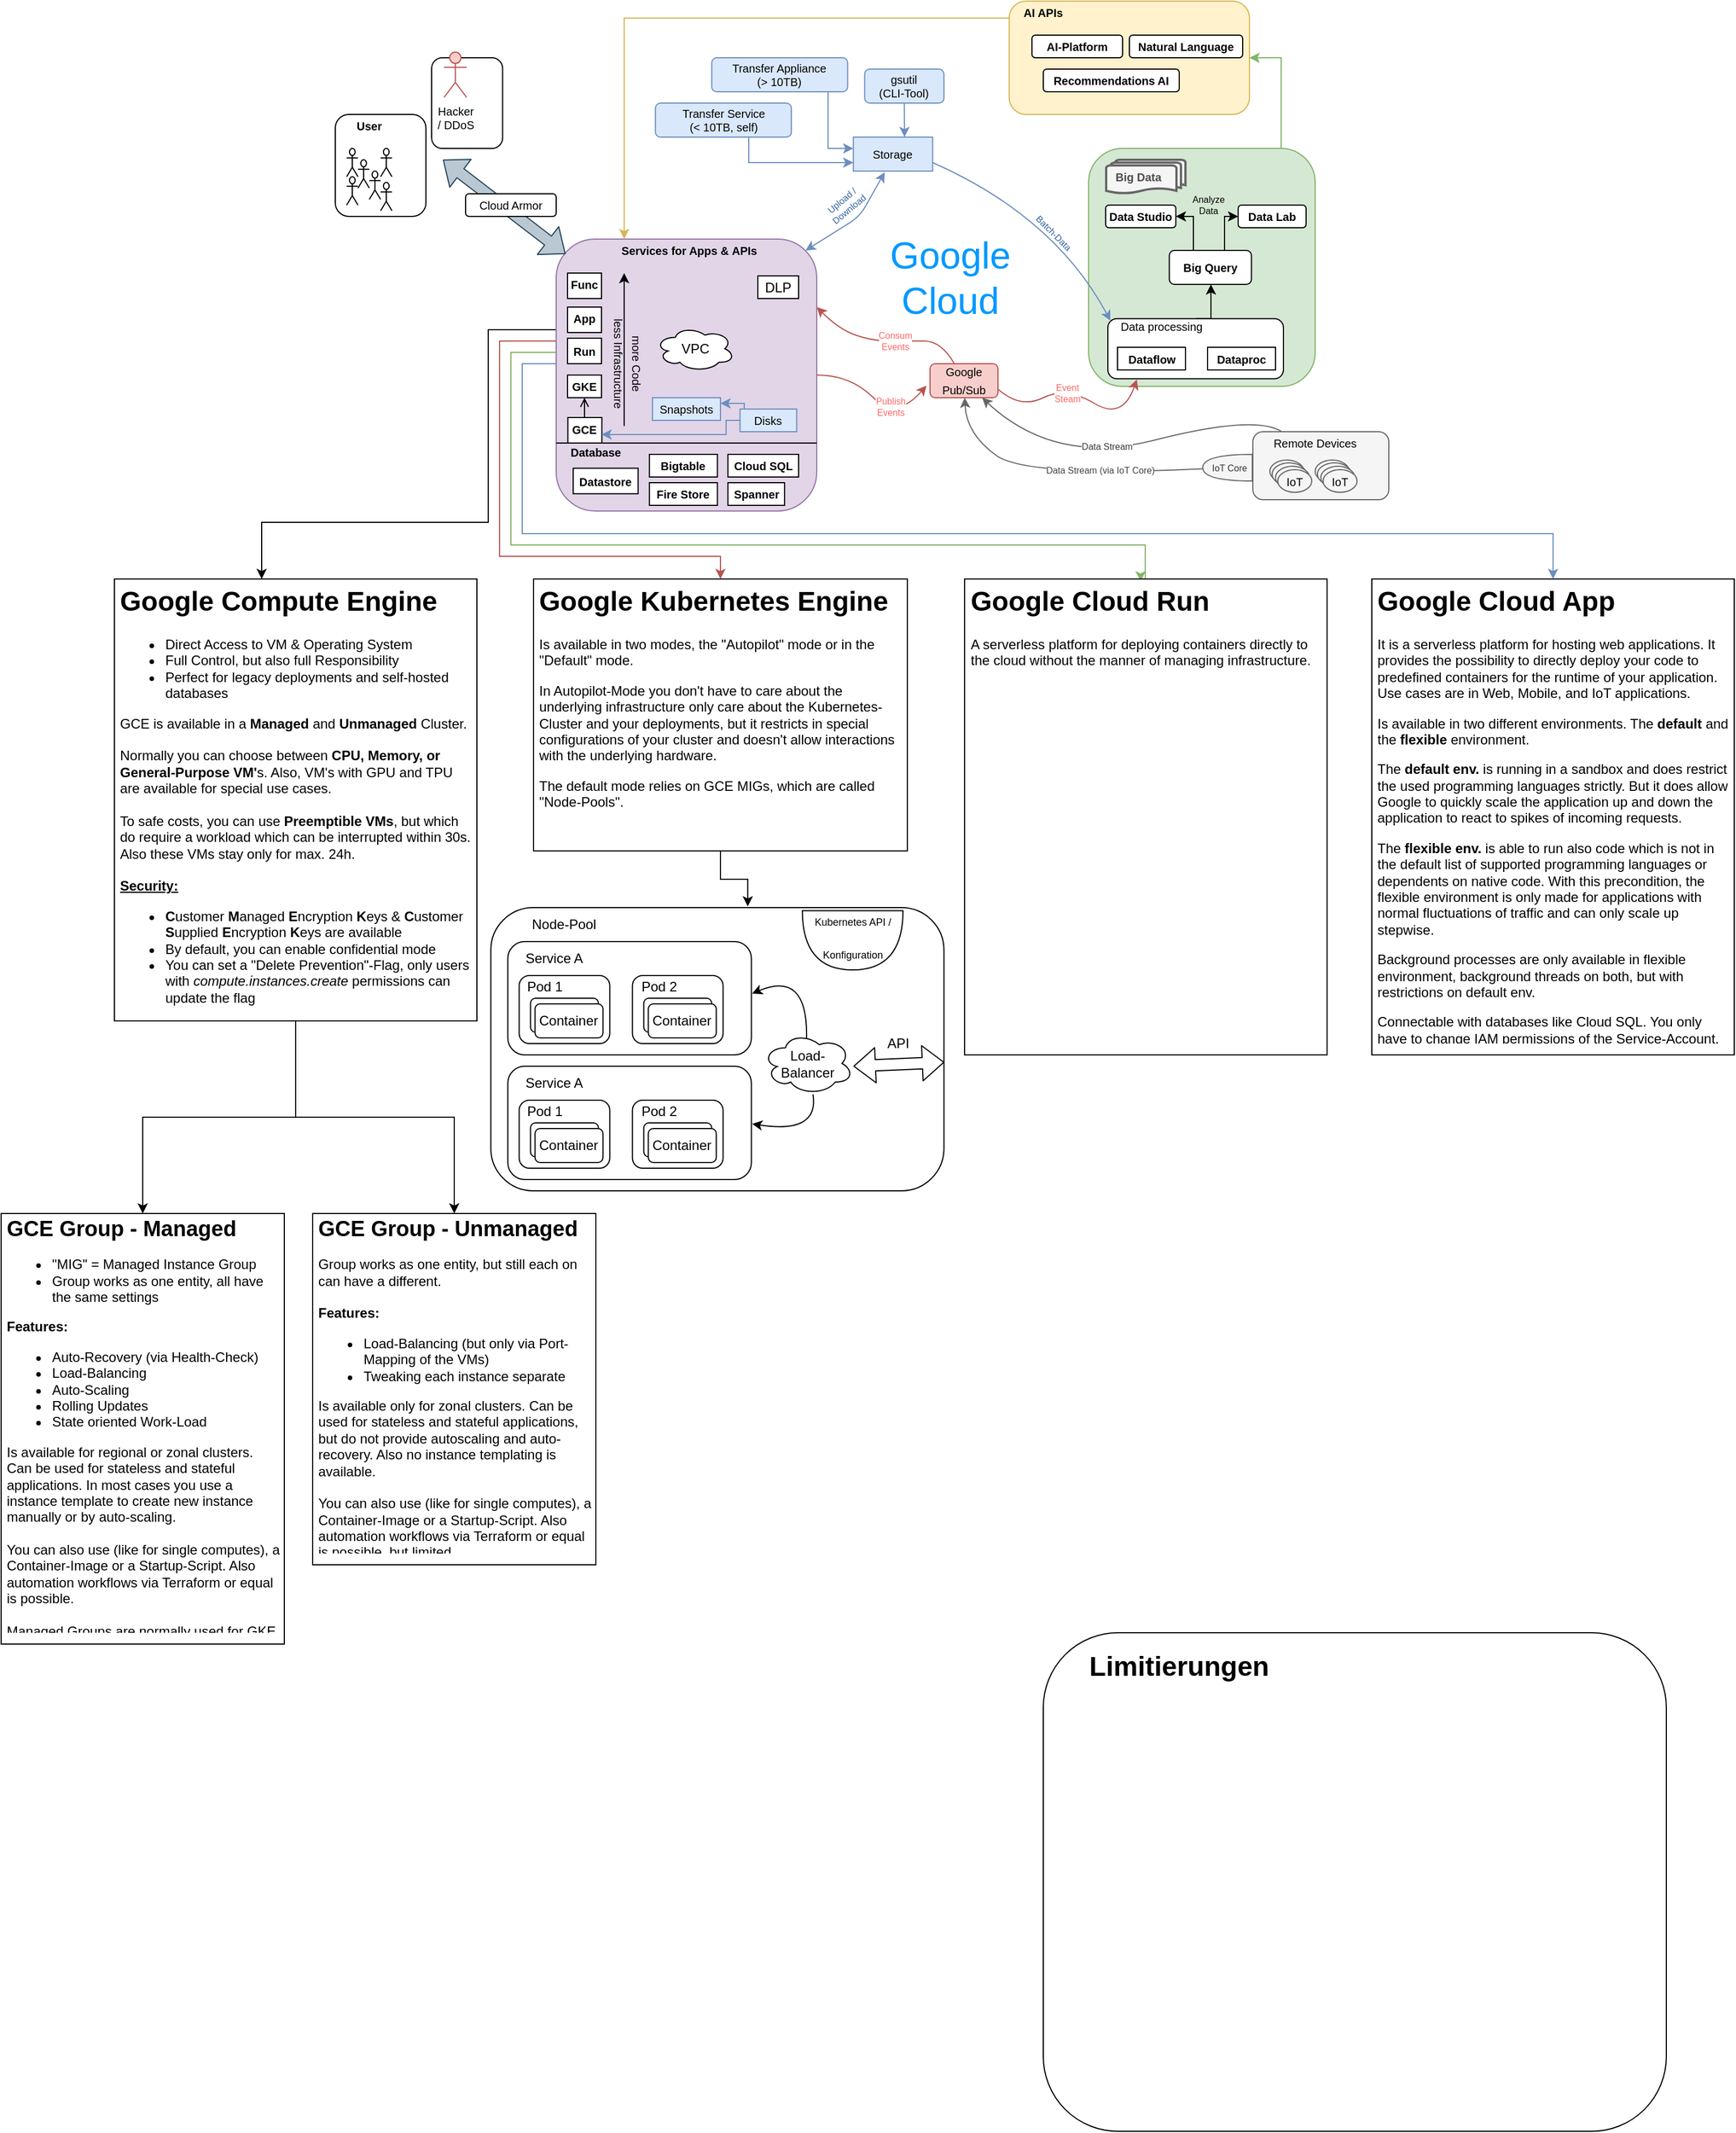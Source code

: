 <mxfile version="14.6.11" type="github">
  <diagram id="kgpKYQtTHZ0yAKxKKP6v" name="Page-1">
    <mxGraphModel dx="2829" dy="1794" grid="1" gridSize="10" guides="1" tooltips="1" connect="1" arrows="1" fold="1" page="1" pageScale="1" pageWidth="1390" pageHeight="980" math="0" shadow="0">
      <root>
        <mxCell id="0" />
        <mxCell id="1" parent="0" />
        <mxCell id="5EttTMxwSdxb7IPhr4SC-211" value="" style="rounded=1;whiteSpace=wrap;html=1;labelBackgroundColor=none;fontSize=10;fontColor=#000000;" parent="1" vertex="1">
          <mxGeometry x="-95" y="-90" width="80" height="90" as="geometry" />
        </mxCell>
        <mxCell id="5EttTMxwSdxb7IPhr4SC-204" value="" style="rounded=1;whiteSpace=wrap;html=1;labelBackgroundColor=none;fontSize=10;fontColor=#000000;" parent="1" vertex="1">
          <mxGeometry x="-10.0" y="-140" width="62.7" height="80" as="geometry" />
        </mxCell>
        <mxCell id="5EttTMxwSdxb7IPhr4SC-153" value="" style="rounded=1;whiteSpace=wrap;html=1;fontSize=10;fontColor=#333333;fillColor=#f5f5f5;strokeColor=#666666;" parent="1" vertex="1">
          <mxGeometry x="715" y="190" width="120" height="60" as="geometry" />
        </mxCell>
        <mxCell id="5EttTMxwSdxb7IPhr4SC-199" style="edgeStyle=elbowEdgeStyle;rounded=0;orthogonalLoop=1;jettySize=auto;html=1;exitX=0.5;exitY=0;exitDx=0;exitDy=0;entryX=1;entryY=0.5;entryDx=0;entryDy=0;fontSize=10;fontColor=#000000;endArrow=classic;endFill=1;strokeWidth=1;fillColor=#d5e8d4;strokeColor=#82b366;" parent="1" source="5EttTMxwSdxb7IPhr4SC-141" target="5EttTMxwSdxb7IPhr4SC-196" edge="1">
          <mxGeometry relative="1" as="geometry">
            <Array as="points">
              <mxPoint x="740" y="-100" />
            </Array>
          </mxGeometry>
        </mxCell>
        <mxCell id="5EttTMxwSdxb7IPhr4SC-141" value="" style="rounded=1;whiteSpace=wrap;html=1;fontSize=10;fillColor=#d5e8d4;strokeColor=#82b366;" parent="1" vertex="1">
          <mxGeometry x="570" y="-60" width="200" height="210" as="geometry" />
        </mxCell>
        <mxCell id="5EttTMxwSdxb7IPhr4SC-143" style="edgeStyle=elbowEdgeStyle;rounded=0;orthogonalLoop=1;jettySize=auto;html=1;exitX=0.5;exitY=0;exitDx=0;exitDy=0;fontSize=10;fontColor=#4D4D4D;endArrow=classic;endFill=1;strokeWidth=1;" parent="1" source="5EttTMxwSdxb7IPhr4SC-121" target="5EttTMxwSdxb7IPhr4SC-110" edge="1">
          <mxGeometry relative="1" as="geometry">
            <Array as="points">
              <mxPoint x="678" y="70" />
            </Array>
          </mxGeometry>
        </mxCell>
        <mxCell id="5EttTMxwSdxb7IPhr4SC-121" value="" style="rounded=1;whiteSpace=wrap;html=1;fontSize=10;" parent="1" vertex="1">
          <mxGeometry x="587" y="90.25" width="155" height="53" as="geometry" />
        </mxCell>
        <mxCell id="5EttTMxwSdxb7IPhr4SC-114" value="" style="strokeWidth=2;html=1;shape=mxgraph.flowchart.multi-document;whiteSpace=wrap;fontSize=10;fillColor=#f5f5f5;strokeColor=#666666;fontColor=#333333;" parent="1" vertex="1">
          <mxGeometry x="585.5" y="-50" width="70" height="30" as="geometry" />
        </mxCell>
        <mxCell id="5EttTMxwSdxb7IPhr4SC-41" style="edgeStyle=orthogonalEdgeStyle;rounded=0;orthogonalLoop=1;jettySize=auto;html=1;exitX=0.5;exitY=1;exitDx=0;exitDy=0;" parent="1" source="5EttTMxwSdxb7IPhr4SC-37" target="5EttTMxwSdxb7IPhr4SC-40" edge="1">
          <mxGeometry relative="1" as="geometry" />
        </mxCell>
        <mxCell id="5EttTMxwSdxb7IPhr4SC-42" style="edgeStyle=orthogonalEdgeStyle;rounded=0;orthogonalLoop=1;jettySize=auto;html=1;exitX=0.5;exitY=1;exitDx=0;exitDy=0;entryX=0.5;entryY=0;entryDx=0;entryDy=0;" parent="1" source="5EttTMxwSdxb7IPhr4SC-37" target="5EttTMxwSdxb7IPhr4SC-44" edge="1">
          <mxGeometry relative="1" as="geometry">
            <mxPoint x="250" y="840" as="targetPoint" />
          </mxGeometry>
        </mxCell>
        <mxCell id="5EttTMxwSdxb7IPhr4SC-37" value="" style="rounded=0;whiteSpace=wrap;html=1;" parent="1" vertex="1">
          <mxGeometry x="-290" y="320" width="320" height="390" as="geometry" />
        </mxCell>
        <mxCell id="5EttTMxwSdxb7IPhr4SC-4" value="&lt;p style=&quot;line-height: 120%&quot;&gt;&lt;font style=&quot;font-size: 10px&quot;&gt;Google Pub/Sub&lt;/font&gt;&lt;/p&gt;" style="rounded=1;whiteSpace=wrap;html=1;fillColor=#f8cecc;strokeColor=#b85450;" parent="1" vertex="1">
          <mxGeometry x="430" y="130" width="60" height="30" as="geometry" />
        </mxCell>
        <mxCell id="5EttTMxwSdxb7IPhr4SC-102" style="edgeStyle=orthogonalEdgeStyle;rounded=0;orthogonalLoop=1;jettySize=auto;html=1;exitX=0;exitY=0.5;exitDx=0;exitDy=0;fontSize=24;" parent="1" source="5EttTMxwSdxb7IPhr4SC-5" edge="1">
          <mxGeometry relative="1" as="geometry">
            <mxPoint x="-160" y="320" as="targetPoint" />
            <Array as="points">
              <mxPoint x="100" y="100" />
              <mxPoint x="40" y="100" />
              <mxPoint x="40" y="270" />
              <mxPoint x="-160" y="270" />
            </Array>
          </mxGeometry>
        </mxCell>
        <mxCell id="5EttTMxwSdxb7IPhr4SC-103" style="edgeStyle=orthogonalEdgeStyle;rounded=0;orthogonalLoop=1;jettySize=auto;html=1;exitX=0;exitY=0.5;exitDx=0;exitDy=0;fontSize=24;entryX=0.5;entryY=0;entryDx=0;entryDy=0;fillColor=#f8cecc;strokeColor=#b85450;" parent="1" source="5EttTMxwSdxb7IPhr4SC-5" target="5EttTMxwSdxb7IPhr4SC-47" edge="1">
          <mxGeometry relative="1" as="geometry">
            <Array as="points">
              <mxPoint x="100" y="110" />
              <mxPoint x="50" y="110" />
              <mxPoint x="50" y="300" />
              <mxPoint x="245" y="300" />
            </Array>
          </mxGeometry>
        </mxCell>
        <mxCell id="5EttTMxwSdxb7IPhr4SC-104" style="edgeStyle=orthogonalEdgeStyle;rounded=0;orthogonalLoop=1;jettySize=auto;html=1;exitX=0;exitY=0.5;exitDx=0;exitDy=0;entryX=0.486;entryY=0.007;entryDx=0;entryDy=0;fontSize=24;fillColor=#d5e8d4;strokeColor=#82b366;entryPerimeter=0;" parent="1" source="5EttTMxwSdxb7IPhr4SC-5" target="5EttTMxwSdxb7IPhr4SC-100" edge="1">
          <mxGeometry relative="1" as="geometry">
            <Array as="points">
              <mxPoint x="100" y="120" />
              <mxPoint x="60" y="120" />
              <mxPoint x="60" y="290" />
              <mxPoint x="620" y="290" />
              <mxPoint x="620" y="321" />
            </Array>
          </mxGeometry>
        </mxCell>
        <mxCell id="5EttTMxwSdxb7IPhr4SC-105" style="edgeStyle=orthogonalEdgeStyle;rounded=0;orthogonalLoop=1;jettySize=auto;html=1;exitX=0;exitY=0.5;exitDx=0;exitDy=0;fontSize=24;fillColor=#dae8fc;strokeColor=#6c8ebf;" parent="1" source="5EttTMxwSdxb7IPhr4SC-5" target="5EttTMxwSdxb7IPhr4SC-84" edge="1">
          <mxGeometry relative="1" as="geometry">
            <Array as="points">
              <mxPoint x="100" y="130" />
              <mxPoint x="70" y="130" />
              <mxPoint x="70" y="280" />
              <mxPoint x="980" y="280" />
            </Array>
          </mxGeometry>
        </mxCell>
        <mxCell id="5EttTMxwSdxb7IPhr4SC-5" value="" style="rounded=1;whiteSpace=wrap;html=1;fillColor=#e1d5e7;strokeColor=#9673a6;" parent="1" vertex="1">
          <mxGeometry x="100" y="20" width="230" height="240" as="geometry" />
        </mxCell>
        <mxCell id="5EttTMxwSdxb7IPhr4SC-6" value="&lt;font style=&quot;font-size: 10px&quot;&gt;Services for Apps &amp;amp;&amp;nbsp;APIs&lt;br&gt;&lt;/font&gt;" style="text;html=1;strokeColor=none;fillColor=none;align=center;verticalAlign=middle;whiteSpace=wrap;rounded=0;fontStyle=1" parent="1" vertex="1">
          <mxGeometry x="155" y="20" width="125" height="20" as="geometry" />
        </mxCell>
        <mxCell id="5EttTMxwSdxb7IPhr4SC-8" value="" style="curved=1;endArrow=classic;html=1;entryX=-0.051;entryY=0.644;entryDx=0;entryDy=0;entryPerimeter=0;fillColor=#f8cecc;strokeColor=#b85450;" parent="1" source="5EttTMxwSdxb7IPhr4SC-5" target="5EttTMxwSdxb7IPhr4SC-4" edge="1">
          <mxGeometry width="50" height="50" relative="1" as="geometry">
            <mxPoint x="340" y="170" as="sourcePoint" />
            <mxPoint x="450" y="180" as="targetPoint" />
            <Array as="points">
              <mxPoint x="360" y="140" />
              <mxPoint x="400" y="180" />
            </Array>
          </mxGeometry>
        </mxCell>
        <mxCell id="5EttTMxwSdxb7IPhr4SC-176" value="Publish&lt;br&gt;Events" style="edgeLabel;html=1;align=center;verticalAlign=middle;resizable=0;points=[];fontSize=8;fontColor=#FF6666;" parent="5EttTMxwSdxb7IPhr4SC-8" vertex="1" connectable="0">
          <mxGeometry x="0.164" y="5" relative="1" as="geometry">
            <mxPoint as="offset" />
          </mxGeometry>
        </mxCell>
        <mxCell id="5EttTMxwSdxb7IPhr4SC-15" value="" style="endArrow=none;html=1;exitX=0;exitY=0.75;exitDx=0;exitDy=0;entryX=1;entryY=0.75;entryDx=0;entryDy=0;" parent="1" source="5EttTMxwSdxb7IPhr4SC-5" target="5EttTMxwSdxb7IPhr4SC-5" edge="1">
          <mxGeometry width="50" height="50" relative="1" as="geometry">
            <mxPoint x="480" y="290" as="sourcePoint" />
            <mxPoint x="530" y="240" as="targetPoint" />
          </mxGeometry>
        </mxCell>
        <mxCell id="5EttTMxwSdxb7IPhr4SC-16" value="" style="rounded=0;whiteSpace=wrap;html=1;" parent="1" vertex="1">
          <mxGeometry x="110.3" y="177.5" width="30" height="22.5" as="geometry" />
        </mxCell>
        <mxCell id="5EttTMxwSdxb7IPhr4SC-126" style="edgeStyle=elbowEdgeStyle;rounded=0;orthogonalLoop=1;jettySize=auto;html=1;exitX=0.5;exitY=0;exitDx=0;exitDy=0;entryX=0.5;entryY=1;entryDx=0;entryDy=0;fontSize=10;arcSize=10;elbow=horizontal;endArrow=open;endFill=0;" parent="1" source="5EttTMxwSdxb7IPhr4SC-13" target="5EttTMxwSdxb7IPhr4SC-11" edge="1">
          <mxGeometry relative="1" as="geometry" />
        </mxCell>
        <mxCell id="5EttTMxwSdxb7IPhr4SC-13" value="&lt;font style=&quot;font-size: 10px&quot;&gt;&lt;b&gt;GCE&lt;br&gt;&lt;/b&gt;&lt;/font&gt;" style="text;html=1;strokeColor=none;fillColor=none;align=center;verticalAlign=middle;whiteSpace=wrap;rounded=0;" parent="1" vertex="1">
          <mxGeometry x="110" y="177.5" width="30" height="20" as="geometry" />
        </mxCell>
        <mxCell id="5EttTMxwSdxb7IPhr4SC-19" value="&lt;font style=&quot;line-height: 80%; font-size: 10px;&quot;&gt;Database&lt;/font&gt;" style="text;html=1;strokeColor=none;fillColor=none;align=center;verticalAlign=middle;whiteSpace=wrap;rounded=0;spacing=0;fontSize=10;fontStyle=1" parent="1" vertex="1">
          <mxGeometry x="115" y="203" width="40" height="10" as="geometry" />
        </mxCell>
        <mxCell id="5EttTMxwSdxb7IPhr4SC-20" value="" style="rounded=0;whiteSpace=wrap;html=1;" parent="1" vertex="1">
          <mxGeometry x="110" y="140" width="30" height="20" as="geometry" />
        </mxCell>
        <mxCell id="5EttTMxwSdxb7IPhr4SC-11" value="&lt;font style=&quot;font-size: 10px&quot;&gt;&lt;b&gt;GKE&lt;br&gt;&lt;/b&gt;&lt;/font&gt;" style="text;html=1;strokeColor=none;fillColor=none;align=center;verticalAlign=middle;whiteSpace=wrap;rounded=0;" parent="1" vertex="1">
          <mxGeometry x="110" y="140" width="30" height="20" as="geometry" />
        </mxCell>
        <mxCell id="5EttTMxwSdxb7IPhr4SC-21" value="" style="rounded=0;whiteSpace=wrap;html=1;" parent="1" vertex="1">
          <mxGeometry x="110" y="107.5" width="30" height="22.5" as="geometry" />
        </mxCell>
        <mxCell id="5EttTMxwSdxb7IPhr4SC-22" value="&lt;font style=&quot;font-size: 10px&quot;&gt;&lt;b&gt;Run&lt;br&gt;&lt;/b&gt;&lt;/font&gt;" style="text;html=1;strokeColor=none;fillColor=none;align=center;verticalAlign=middle;whiteSpace=wrap;rounded=0;" parent="1" vertex="1">
          <mxGeometry x="110" y="108.75" width="30" height="20" as="geometry" />
        </mxCell>
        <mxCell id="5EttTMxwSdxb7IPhr4SC-23" value="" style="rounded=0;whiteSpace=wrap;html=1;" parent="1" vertex="1">
          <mxGeometry x="110" y="80" width="30" height="22.5" as="geometry" />
        </mxCell>
        <mxCell id="5EttTMxwSdxb7IPhr4SC-25" value="" style="rounded=0;whiteSpace=wrap;html=1;" parent="1" vertex="1">
          <mxGeometry x="110" y="50" width="30" height="22.5" as="geometry" />
        </mxCell>
        <mxCell id="5EttTMxwSdxb7IPhr4SC-26" value="&lt;font style=&quot;font-size: 10px&quot;&gt;&lt;b&gt;Func&lt;br&gt;&lt;/b&gt;&lt;/font&gt;" style="text;html=1;strokeColor=none;fillColor=none;align=center;verticalAlign=middle;whiteSpace=wrap;rounded=0;" parent="1" vertex="1">
          <mxGeometry x="110" y="50" width="30" height="20" as="geometry" />
        </mxCell>
        <mxCell id="5EttTMxwSdxb7IPhr4SC-29" value="" style="endArrow=classic;html=1;exitX=1;exitY=0.25;exitDx=0;exitDy=0;" parent="1" source="5EttTMxwSdxb7IPhr4SC-30" edge="1">
          <mxGeometry width="50" height="50" relative="1" as="geometry">
            <mxPoint x="161" y="192.5" as="sourcePoint" />
            <mxPoint x="160" y="50" as="targetPoint" />
          </mxGeometry>
        </mxCell>
        <mxCell id="5EttTMxwSdxb7IPhr4SC-30" value="&lt;font style=&quot;font-size: 10px&quot;&gt;less Infrastructure&lt;/font&gt;" style="text;html=1;strokeColor=none;fillColor=none;align=center;verticalAlign=middle;whiteSpace=wrap;rounded=0;rotation=90;" parent="1" vertex="1">
          <mxGeometry x="100" y="120" width="110" height="20" as="geometry" />
        </mxCell>
        <mxCell id="5EttTMxwSdxb7IPhr4SC-24" value="&lt;font style=&quot;font-size: 10px&quot;&gt;&lt;b&gt;App&lt;br&gt;&lt;/b&gt;&lt;/font&gt;" style="text;html=1;strokeColor=none;fillColor=none;align=center;verticalAlign=middle;whiteSpace=wrap;rounded=0;" parent="1" vertex="1">
          <mxGeometry x="110" y="80" width="30" height="20" as="geometry" />
        </mxCell>
        <mxCell id="5EttTMxwSdxb7IPhr4SC-33" value="&lt;h1&gt;Google Compute Engine&lt;/h1&gt;&lt;p&gt;&lt;/p&gt;&lt;ul&gt;&lt;li&gt;Direct Access to VM &amp;amp; Operating System&lt;/li&gt;&lt;li&gt;Full Control, but also full Responsibility&lt;/li&gt;&lt;li&gt;Perfect for legacy deployments and self-hosted databases&lt;/li&gt;&lt;/ul&gt;GCE is available in a &lt;b&gt;Managed&lt;/b&gt; and &lt;b&gt;Unmanaged&lt;/b&gt; Cluster.&lt;br&gt;&lt;br&gt;Normally you can choose between &lt;b&gt;CPU, Memory, or General-Purpose VM&#39;&lt;/b&gt;s. Also, VM&#39;s with GPU and TPU are available for special&amp;nbsp;use cases.&lt;br&gt;&lt;br&gt;To safe costs, you can use &lt;b&gt;Preemptible VMs&lt;/b&gt;, but which do require a workload which can be interrupted within 30s. Also these VMs stay only for max. 24h.&lt;br&gt;&lt;br&gt;&lt;b&gt;&lt;u&gt;Security:&lt;/u&gt;&lt;/b&gt;&lt;br&gt;&lt;ul&gt;&lt;li&gt;&lt;b&gt;C&lt;/b&gt;ustomer &lt;b&gt;M&lt;/b&gt;anaged &lt;b&gt;E&lt;/b&gt;ncryption &lt;b&gt;K&lt;/b&gt;eys &amp;amp; &lt;b&gt;C&lt;/b&gt;ustomer &lt;b&gt;S&lt;/b&gt;upplied&amp;nbsp;&lt;b&gt;E&lt;/b&gt;ncryption &lt;b&gt;K&lt;/b&gt;eys are available&lt;/li&gt;&lt;li&gt;By default, you can enable confidential mode&lt;/li&gt;&lt;li&gt;You can set a &quot;Delete Prevention&quot;-Flag, only users with &lt;i&gt;compute.instances.create&lt;/i&gt; permissions can update the flag&lt;/li&gt;&lt;/ul&gt;&lt;p&gt;&lt;/p&gt;" style="text;html=1;strokeColor=none;fillColor=none;spacing=5;spacingTop=-20;whiteSpace=wrap;overflow=hidden;rounded=0;" parent="1" vertex="1">
          <mxGeometry x="-290" y="320" width="320" height="390" as="geometry" />
        </mxCell>
        <mxCell id="5EttTMxwSdxb7IPhr4SC-39" value="" style="rounded=0;whiteSpace=wrap;html=1;" parent="1" vertex="1">
          <mxGeometry x="-390" y="880" width="250" height="380" as="geometry" />
        </mxCell>
        <mxCell id="5EttTMxwSdxb7IPhr4SC-40" value="&lt;h1 style=&quot;font-size: 19px&quot;&gt;&lt;font style=&quot;font-size: 19px&quot;&gt;GCE Group - Managed&lt;/font&gt;&lt;/h1&gt;&lt;div&gt;&lt;ul&gt;&lt;li&gt;&quot;MIG&quot; = Managed Instance Group&lt;/li&gt;&lt;li&gt;Group works as one entity, all have the same settings&lt;/li&gt;&lt;/ul&gt;&lt;div&gt;&lt;b&gt;Features:&lt;/b&gt;&lt;/div&gt;&lt;/div&gt;&lt;div&gt;&lt;ul&gt;&lt;li&gt;Auto-Recovery (via Health-Check)&lt;/li&gt;&lt;li&gt;Load-Balancing&lt;/li&gt;&lt;li&gt;Auto-Scaling&lt;/li&gt;&lt;li&gt;Rolling Updates&lt;/li&gt;&lt;li&gt;State oriented Work-Load&lt;/li&gt;&lt;/ul&gt;&lt;div&gt;Is available for regional or zonal clusters. Can be used for stateless and stateful applications. In most cases you use a instance template to create new instance manually or by auto-scaling.&lt;/div&gt;&lt;/div&gt;&lt;div&gt;&lt;br&gt;&lt;/div&gt;&lt;div&gt;You can also use (like for single computes), a Container-Image or a Startup-Script. Also automation workflows via Terraform or equal is possible.&lt;/div&gt;&lt;div&gt;&lt;br&gt;&lt;/div&gt;&lt;div&gt;Managed Groups are normally used for GKE.&lt;/div&gt;" style="text;html=1;strokeColor=none;fillColor=none;spacing=5;spacingTop=-20;whiteSpace=wrap;overflow=hidden;rounded=0;" parent="1" vertex="1">
          <mxGeometry x="-390" y="880" width="250" height="370" as="geometry" />
        </mxCell>
        <mxCell id="5EttTMxwSdxb7IPhr4SC-43" value="" style="rounded=0;whiteSpace=wrap;html=1;" parent="1" vertex="1">
          <mxGeometry x="-115" y="880" width="250" height="310" as="geometry" />
        </mxCell>
        <mxCell id="5EttTMxwSdxb7IPhr4SC-44" value="&lt;h1 style=&quot;font-size: 19px&quot;&gt;&lt;font style=&quot;font-size: 19px&quot;&gt;GCE Group - Unmanaged&lt;/font&gt;&lt;/h1&gt;&lt;div&gt;&lt;div&gt;Group works as one entity, but still each on can have a different.&lt;br&gt;&lt;/div&gt;&lt;div&gt;&lt;br&gt;&lt;/div&gt;&lt;div&gt;&lt;b&gt;Features:&lt;/b&gt;&lt;/div&gt;&lt;/div&gt;&lt;div&gt;&lt;ul&gt;&lt;li&gt;Load-Balancing (but only via Port-Mapping of the VMs)&lt;br&gt;&lt;/li&gt;&lt;li&gt;Tweaking each instance separate&lt;/li&gt;&lt;/ul&gt;&lt;div&gt;Is available only for zonal clusters. Can be used for stateless and stateful applications, but do not provide autoscaling and auto-recovery. Also no instance templating is available.&lt;/div&gt;&lt;/div&gt;&lt;div&gt;&lt;br&gt;&lt;/div&gt;&lt;div&gt;You can also use (like for single computes), a Container-Image or a Startup-Script. Also automation workflows via Terraform or equal is possible, but limited.&lt;/div&gt;" style="text;html=1;strokeColor=none;fillColor=none;spacing=5;spacingTop=-20;whiteSpace=wrap;overflow=hidden;rounded=0;" parent="1" vertex="1">
          <mxGeometry x="-115" y="880" width="250" height="300" as="geometry" />
        </mxCell>
        <mxCell id="HkbM3BWrgPiWBRJZKnyU-2" style="edgeStyle=orthogonalEdgeStyle;rounded=0;orthogonalLoop=1;jettySize=auto;html=1;exitX=0.5;exitY=1;exitDx=0;exitDy=0;entryX=0.567;entryY=-0.004;entryDx=0;entryDy=0;entryPerimeter=0;" edge="1" parent="1" source="5EttTMxwSdxb7IPhr4SC-47" target="5EttTMxwSdxb7IPhr4SC-73">
          <mxGeometry relative="1" as="geometry" />
        </mxCell>
        <mxCell id="5EttTMxwSdxb7IPhr4SC-47" value="" style="rounded=0;whiteSpace=wrap;html=1;" parent="1" vertex="1">
          <mxGeometry x="80" y="320" width="330" height="240" as="geometry" />
        </mxCell>
        <mxCell id="5EttTMxwSdxb7IPhr4SC-48" value="&lt;h1&gt;Google Kubernetes Engine&lt;/h1&gt;&lt;p&gt;Is available in two modes, the &quot;Autopilot&quot; mode or in the &quot;Default&quot; mode.&lt;/p&gt;&lt;p&gt;In Autopilot-Mode you don&#39;t have to care about the underlying infrastructure only care about the Kubernetes-Cluster and your deployments, but it restricts in special configurations of your cluster and doesn&#39;t allow interactions with the underlying hardware.&lt;/p&gt;&lt;p&gt;The default mode relies on GCE MIGs, which are called &quot;Node-Pools&quot;.&lt;/p&gt;" style="text;html=1;strokeColor=none;fillColor=none;spacing=5;spacingTop=-20;whiteSpace=wrap;overflow=hidden;rounded=0;" parent="1" vertex="1">
          <mxGeometry x="80" y="320" width="330" height="210" as="geometry" />
        </mxCell>
        <mxCell id="5EttTMxwSdxb7IPhr4SC-73" value="" style="rounded=1;whiteSpace=wrap;html=1;" parent="1" vertex="1">
          <mxGeometry x="42.3" y="610" width="400" height="250" as="geometry" />
        </mxCell>
        <mxCell id="5EttTMxwSdxb7IPhr4SC-61" value="" style="rounded=1;whiteSpace=wrap;html=1;" parent="1" vertex="1">
          <mxGeometry x="57.3" y="750" width="215" height="100" as="geometry" />
        </mxCell>
        <mxCell id="5EttTMxwSdxb7IPhr4SC-51" value="" style="rounded=1;whiteSpace=wrap;html=1;" parent="1" vertex="1">
          <mxGeometry x="67.3" y="780" width="80" height="60" as="geometry" />
        </mxCell>
        <mxCell id="5EttTMxwSdxb7IPhr4SC-53" value="Pod 1" style="text;html=1;strokeColor=none;fillColor=none;align=center;verticalAlign=middle;whiteSpace=wrap;rounded=0;" parent="1" vertex="1">
          <mxGeometry x="70.3" y="780" width="40" height="20" as="geometry" />
        </mxCell>
        <mxCell id="5EttTMxwSdxb7IPhr4SC-54" value="Container" style="rounded=1;whiteSpace=wrap;html=1;" parent="1" vertex="1">
          <mxGeometry x="77.3" y="800" width="60" height="30" as="geometry" />
        </mxCell>
        <mxCell id="5EttTMxwSdxb7IPhr4SC-55" value="Container" style="rounded=1;whiteSpace=wrap;html=1;" parent="1" vertex="1">
          <mxGeometry x="81.3" y="805" width="60" height="30" as="geometry" />
        </mxCell>
        <mxCell id="5EttTMxwSdxb7IPhr4SC-57" value="" style="rounded=1;whiteSpace=wrap;html=1;" parent="1" vertex="1">
          <mxGeometry x="167.3" y="780" width="80" height="60" as="geometry" />
        </mxCell>
        <mxCell id="5EttTMxwSdxb7IPhr4SC-58" value="Container" style="rounded=1;whiteSpace=wrap;html=1;" parent="1" vertex="1">
          <mxGeometry x="177.3" y="800" width="60" height="30" as="geometry" />
        </mxCell>
        <mxCell id="5EttTMxwSdxb7IPhr4SC-59" value="Container" style="rounded=1;whiteSpace=wrap;html=1;" parent="1" vertex="1">
          <mxGeometry x="181.3" y="805" width="60" height="30" as="geometry" />
        </mxCell>
        <mxCell id="5EttTMxwSdxb7IPhr4SC-60" value="Pod&amp;nbsp;2" style="text;html=1;strokeColor=none;fillColor=none;align=center;verticalAlign=middle;whiteSpace=wrap;rounded=0;" parent="1" vertex="1">
          <mxGeometry x="171.3" y="780" width="40" height="20" as="geometry" />
        </mxCell>
        <mxCell id="5EttTMxwSdxb7IPhr4SC-62" value="Service A&amp;nbsp;" style="text;html=1;strokeColor=none;fillColor=none;align=center;verticalAlign=middle;whiteSpace=wrap;rounded=0;" parent="1" vertex="1">
          <mxGeometry x="70.3" y="755" width="60" height="20" as="geometry" />
        </mxCell>
        <mxCell id="5EttTMxwSdxb7IPhr4SC-63" value="" style="rounded=1;whiteSpace=wrap;html=1;" parent="1" vertex="1">
          <mxGeometry x="57.3" y="640" width="215" height="100" as="geometry" />
        </mxCell>
        <mxCell id="5EttTMxwSdxb7IPhr4SC-64" value="" style="rounded=1;whiteSpace=wrap;html=1;" parent="1" vertex="1">
          <mxGeometry x="67.3" y="670" width="80" height="60" as="geometry" />
        </mxCell>
        <mxCell id="5EttTMxwSdxb7IPhr4SC-65" value="Pod 1" style="text;html=1;strokeColor=none;fillColor=none;align=center;verticalAlign=middle;whiteSpace=wrap;rounded=0;" parent="1" vertex="1">
          <mxGeometry x="70.3" y="670" width="40" height="20" as="geometry" />
        </mxCell>
        <mxCell id="5EttTMxwSdxb7IPhr4SC-66" value="Container" style="rounded=1;whiteSpace=wrap;html=1;" parent="1" vertex="1">
          <mxGeometry x="77.3" y="690" width="60" height="30" as="geometry" />
        </mxCell>
        <mxCell id="5EttTMxwSdxb7IPhr4SC-67" value="Container" style="rounded=1;whiteSpace=wrap;html=1;" parent="1" vertex="1">
          <mxGeometry x="81.3" y="695" width="60" height="30" as="geometry" />
        </mxCell>
        <mxCell id="5EttTMxwSdxb7IPhr4SC-68" value="" style="rounded=1;whiteSpace=wrap;html=1;" parent="1" vertex="1">
          <mxGeometry x="167.3" y="670" width="80" height="60" as="geometry" />
        </mxCell>
        <mxCell id="5EttTMxwSdxb7IPhr4SC-69" value="Container" style="rounded=1;whiteSpace=wrap;html=1;" parent="1" vertex="1">
          <mxGeometry x="177.3" y="690" width="60" height="30" as="geometry" />
        </mxCell>
        <mxCell id="5EttTMxwSdxb7IPhr4SC-70" value="Container" style="rounded=1;whiteSpace=wrap;html=1;" parent="1" vertex="1">
          <mxGeometry x="181.3" y="695" width="60" height="30" as="geometry" />
        </mxCell>
        <mxCell id="5EttTMxwSdxb7IPhr4SC-71" value="Pod&amp;nbsp;2" style="text;html=1;strokeColor=none;fillColor=none;align=center;verticalAlign=middle;whiteSpace=wrap;rounded=0;" parent="1" vertex="1">
          <mxGeometry x="171.3" y="670" width="40" height="20" as="geometry" />
        </mxCell>
        <mxCell id="5EttTMxwSdxb7IPhr4SC-72" value="Service A&amp;nbsp;" style="text;html=1;strokeColor=none;fillColor=none;align=center;verticalAlign=middle;whiteSpace=wrap;rounded=0;" parent="1" vertex="1">
          <mxGeometry x="70.3" y="645" width="60" height="20" as="geometry" />
        </mxCell>
        <mxCell id="5EttTMxwSdxb7IPhr4SC-50" value="Node-Pool" style="text;html=1;strokeColor=none;fillColor=none;align=center;verticalAlign=middle;whiteSpace=wrap;rounded=0;" parent="1" vertex="1">
          <mxGeometry x="67.3" y="615" width="80" height="20" as="geometry" />
        </mxCell>
        <mxCell id="5EttTMxwSdxb7IPhr4SC-76" value="Load-Balancer" style="ellipse;shape=cloud;whiteSpace=wrap;html=1;" parent="1" vertex="1">
          <mxGeometry x="282.3" y="720" width="80" height="55" as="geometry" />
        </mxCell>
        <mxCell id="5EttTMxwSdxb7IPhr4SC-77" value="" style="curved=1;endArrow=classic;html=1;exitX=0.484;exitY=0.096;exitDx=0;exitDy=0;exitPerimeter=0;entryX=1.003;entryY=0.459;entryDx=0;entryDy=0;entryPerimeter=0;" parent="1" source="5EttTMxwSdxb7IPhr4SC-76" target="5EttTMxwSdxb7IPhr4SC-63" edge="1">
          <mxGeometry width="50" height="50" relative="1" as="geometry">
            <mxPoint x="322.3" y="715" as="sourcePoint" />
            <mxPoint x="372.3" y="665" as="targetPoint" />
            <Array as="points">
              <mxPoint x="322.3" y="665" />
            </Array>
          </mxGeometry>
        </mxCell>
        <mxCell id="5EttTMxwSdxb7IPhr4SC-79" value="" style="curved=1;endArrow=classic;html=1;entryX=1.003;entryY=0.459;entryDx=0;entryDy=0;entryPerimeter=0;" parent="1" source="5EttTMxwSdxb7IPhr4SC-76" edge="1">
          <mxGeometry width="50" height="50" relative="1" as="geometry">
            <mxPoint x="321.02" y="840.28" as="sourcePoint" />
            <mxPoint x="272.945" y="800.9" as="targetPoint" />
            <Array as="points">
              <mxPoint x="332.3" y="810" />
            </Array>
          </mxGeometry>
        </mxCell>
        <mxCell id="5EttTMxwSdxb7IPhr4SC-80" value="" style="shape=flexArrow;endArrow=classic;startArrow=classic;html=1;entryX=1.001;entryY=0.546;entryDx=0;entryDy=0;entryPerimeter=0;" parent="1" target="5EttTMxwSdxb7IPhr4SC-73" edge="1">
          <mxGeometry width="100" height="100" relative="1" as="geometry">
            <mxPoint x="362.3" y="750" as="sourcePoint" />
            <mxPoint x="462.3" y="650" as="targetPoint" />
          </mxGeometry>
        </mxCell>
        <mxCell id="5EttTMxwSdxb7IPhr4SC-81" value="API" style="text;html=1;strokeColor=none;fillColor=none;align=center;verticalAlign=middle;whiteSpace=wrap;rounded=0;" parent="1" vertex="1">
          <mxGeometry x="382.3" y="720" width="40" height="20" as="geometry" />
        </mxCell>
        <mxCell id="5EttTMxwSdxb7IPhr4SC-82" value="" style="rounded=0;whiteSpace=wrap;html=1;" parent="1" vertex="1">
          <mxGeometry x="460.5" y="320" width="320" height="420" as="geometry" />
        </mxCell>
        <mxCell id="5EttTMxwSdxb7IPhr4SC-85" value="VPC" style="ellipse;shape=cloud;whiteSpace=wrap;html=1;" parent="1" vertex="1">
          <mxGeometry x="187.6" y="96.75" width="70" height="40" as="geometry" />
        </mxCell>
        <mxCell id="5EttTMxwSdxb7IPhr4SC-87" value="Datastore" style="rounded=0;whiteSpace=wrap;html=1;fontSize=10;fontStyle=1" parent="1" vertex="1">
          <mxGeometry x="115.0" y="222.25" width="57.3" height="22.5" as="geometry" />
        </mxCell>
        <mxCell id="5EttTMxwSdxb7IPhr4SC-88" value="Bigtable" style="rounded=0;whiteSpace=wrap;html=1;fontSize=10;fontStyle=1" parent="1" vertex="1">
          <mxGeometry x="182.3" y="210" width="60" height="20" as="geometry" />
        </mxCell>
        <mxCell id="5EttTMxwSdxb7IPhr4SC-89" value="" style="rounded=1;whiteSpace=wrap;html=1;fontSize=10;" parent="1" vertex="1">
          <mxGeometry x="530" y="1250" width="550" height="440" as="geometry" />
        </mxCell>
        <mxCell id="5EttTMxwSdxb7IPhr4SC-90" value="Limitierungen" style="text;html=1;strokeColor=none;fillColor=none;align=center;verticalAlign=middle;whiteSpace=wrap;rounded=0;fontSize=24;fontStyle=1" parent="1" vertex="1">
          <mxGeometry x="630" y="1270" width="40" height="20" as="geometry" />
        </mxCell>
        <mxCell id="5EttTMxwSdxb7IPhr4SC-94" value="" style="shape=or;whiteSpace=wrap;html=1;fontSize=24;rotation=90;" parent="1" vertex="1">
          <mxGeometry x="335.57" y="594.42" width="52.3" height="88.85" as="geometry" />
        </mxCell>
        <mxCell id="5EttTMxwSdxb7IPhr4SC-95" value="&lt;font style=&quot;font-size: 9px ; line-height: 20%&quot;&gt;Kubernetes API / Konfiguration&lt;/font&gt;" style="text;html=1;strokeColor=none;fillColor=none;align=center;verticalAlign=middle;whiteSpace=wrap;rounded=0;fontSize=24;" parent="1" vertex="1">
          <mxGeometry x="314.0" y="610" width="96" height="43" as="geometry" />
        </mxCell>
        <mxCell id="5EttTMxwSdxb7IPhr4SC-99" value="" style="rounded=0;whiteSpace=wrap;html=1;" parent="1" vertex="1">
          <mxGeometry x="820" y="320" width="320" height="420" as="geometry" />
        </mxCell>
        <mxCell id="5EttTMxwSdxb7IPhr4SC-100" value="&lt;h1&gt;Google Cloud Run&lt;/h1&gt;&lt;p&gt;A serverless platform for deploying containers directly to the cloud without the manner of managing infrastructure.&lt;/p&gt;&lt;p&gt;&lt;br&gt;&lt;/p&gt;" style="text;html=1;strokeColor=none;fillColor=none;spacing=5;spacingTop=-20;whiteSpace=wrap;overflow=hidden;rounded=0;" parent="1" vertex="1">
          <mxGeometry x="460.5" y="320" width="320" height="290" as="geometry" />
        </mxCell>
        <mxCell id="5EttTMxwSdxb7IPhr4SC-108" value="&lt;font style=&quot;font-size: 10px&quot;&gt;more Code&lt;/font&gt;" style="text;html=1;strokeColor=none;fillColor=none;align=center;verticalAlign=middle;whiteSpace=wrap;rounded=0;fontSize=24;rotation=90;" parent="1" vertex="1">
          <mxGeometry x="135" y="120" width="80" height="20" as="geometry" />
        </mxCell>
        <mxCell id="5EttTMxwSdxb7IPhr4SC-184" style="edgeStyle=elbowEdgeStyle;rounded=0;orthogonalLoop=1;jettySize=auto;html=1;exitX=0.5;exitY=0;exitDx=0;exitDy=0;entryX=0;entryY=0.5;entryDx=0;entryDy=0;fontSize=8;fontColor=#FF6666;endArrow=classic;endFill=1;strokeWidth=1;" parent="1" source="5EttTMxwSdxb7IPhr4SC-110" target="5EttTMxwSdxb7IPhr4SC-116" edge="1">
          <mxGeometry relative="1" as="geometry" />
        </mxCell>
        <mxCell id="5EttTMxwSdxb7IPhr4SC-185" style="edgeStyle=elbowEdgeStyle;rounded=0;orthogonalLoop=1;jettySize=auto;html=1;exitX=0.5;exitY=0;exitDx=0;exitDy=0;entryX=1;entryY=0.5;entryDx=0;entryDy=0;fontSize=8;fontColor=#FF6666;endArrow=classic;endFill=1;strokeWidth=1;" parent="1" source="5EttTMxwSdxb7IPhr4SC-110" target="5EttTMxwSdxb7IPhr4SC-180" edge="1">
          <mxGeometry relative="1" as="geometry" />
        </mxCell>
        <mxCell id="5EttTMxwSdxb7IPhr4SC-110" value="&lt;p style=&quot;font-size: 10px;&quot;&gt;&lt;font style=&quot;line-height: 70%; font-size: 10px;&quot;&gt;Big Query&lt;/font&gt;&lt;/p&gt;" style="rounded=1;whiteSpace=wrap;html=1;fontSize=10;fontStyle=1" parent="1" vertex="1">
          <mxGeometry x="641.25" y="30" width="72.5" height="30" as="geometry" />
        </mxCell>
        <mxCell id="5EttTMxwSdxb7IPhr4SC-115" value="&lt;b&gt;Dataflow&lt;/b&gt;" style="rounded=0;whiteSpace=wrap;html=1;fontSize=10;" parent="1" vertex="1">
          <mxGeometry x="595.5" y="115.5" width="60" height="20" as="geometry" />
        </mxCell>
        <mxCell id="5EttTMxwSdxb7IPhr4SC-116" value="&lt;b&gt;Data Lab&lt;/b&gt;" style="whiteSpace=wrap;html=1;fontSize=10;rounded=1;" parent="1" vertex="1">
          <mxGeometry x="702" y="-10" width="60" height="20" as="geometry" />
        </mxCell>
        <mxCell id="5EttTMxwSdxb7IPhr4SC-117" value="&lt;b&gt;Cloud SQL&lt;/b&gt;" style="rounded=0;whiteSpace=wrap;html=1;fontSize=10;" parent="1" vertex="1">
          <mxGeometry x="251.6" y="210" width="62.4" height="20" as="geometry" />
        </mxCell>
        <mxCell id="5EttTMxwSdxb7IPhr4SC-118" value="&lt;b&gt;Spanner&lt;/b&gt;" style="rounded=0;whiteSpace=wrap;html=1;fontSize=10;" parent="1" vertex="1">
          <mxGeometry x="251.6" y="235" width="50" height="20" as="geometry" />
        </mxCell>
        <mxCell id="5EttTMxwSdxb7IPhr4SC-119" value="&lt;b&gt;Dataproc&lt;/b&gt;" style="rounded=0;whiteSpace=wrap;html=1;fontSize=10;" parent="1" vertex="1">
          <mxGeometry x="675" y="115.5" width="60" height="20" as="geometry" />
        </mxCell>
        <mxCell id="5EttTMxwSdxb7IPhr4SC-122" value="Data processing" style="text;html=1;strokeColor=none;fillColor=none;align=center;verticalAlign=middle;whiteSpace=wrap;rounded=0;fontSize=10;" parent="1" vertex="1">
          <mxGeometry x="589.25" y="92" width="91" height="10.5" as="geometry" />
        </mxCell>
        <mxCell id="5EttTMxwSdxb7IPhr4SC-123" value="Storage" style="rounded=0;whiteSpace=wrap;html=1;fontSize=10;fillColor=#dae8fc;strokeColor=#6c8ebf;" parent="1" vertex="1">
          <mxGeometry x="362.3" y="-70" width="70" height="30" as="geometry" />
        </mxCell>
        <mxCell id="5EttTMxwSdxb7IPhr4SC-125" style="edgeStyle=elbowEdgeStyle;rounded=0;orthogonalLoop=1;jettySize=auto;html=1;exitX=0;exitY=0.5;exitDx=0;exitDy=0;entryX=1;entryY=0.75;entryDx=0;entryDy=0;fontSize=10;fillColor=#dae8fc;strokeColor=#6c8ebf;" parent="1" source="5EttTMxwSdxb7IPhr4SC-124" target="5EttTMxwSdxb7IPhr4SC-13" edge="1">
          <mxGeometry relative="1" as="geometry">
            <Array as="points">
              <mxPoint x="250" y="180" />
            </Array>
          </mxGeometry>
        </mxCell>
        <mxCell id="5EttTMxwSdxb7IPhr4SC-129" style="edgeStyle=elbowEdgeStyle;rounded=0;orthogonalLoop=1;jettySize=auto;html=1;exitX=0.5;exitY=0;exitDx=0;exitDy=0;entryX=1;entryY=0.25;entryDx=0;entryDy=0;fontSize=10;endArrow=classic;endFill=1;fillColor=#dae8fc;strokeColor=#6c8ebf;" parent="1" source="5EttTMxwSdxb7IPhr4SC-124" target="5EttTMxwSdxb7IPhr4SC-128" edge="1">
          <mxGeometry relative="1" as="geometry" />
        </mxCell>
        <mxCell id="5EttTMxwSdxb7IPhr4SC-124" value="Disks" style="rounded=0;whiteSpace=wrap;html=1;fontSize=10;fillColor=#dae8fc;strokeColor=#6c8ebf;" parent="1" vertex="1">
          <mxGeometry x="262.3" y="170" width="50" height="20" as="geometry" />
        </mxCell>
        <mxCell id="5EttTMxwSdxb7IPhr4SC-128" value="Snapshots" style="rounded=0;whiteSpace=wrap;html=1;fontSize=10;fillColor=#dae8fc;strokeColor=#6c8ebf;" parent="1" vertex="1">
          <mxGeometry x="185" y="160" width="60" height="20" as="geometry" />
        </mxCell>
        <mxCell id="5EttTMxwSdxb7IPhr4SC-130" value="" style="curved=1;endArrow=classic;html=1;fontSize=10;entryX=1;entryY=0.25;entryDx=0;entryDy=0;fillColor=#f8cecc;strokeColor=#b85450;" parent="1" source="5EttTMxwSdxb7IPhr4SC-4" target="5EttTMxwSdxb7IPhr4SC-5" edge="1">
          <mxGeometry width="50" height="50" relative="1" as="geometry">
            <mxPoint x="430" y="130" as="sourcePoint" />
            <mxPoint x="510" y="58.75" as="targetPoint" />
            <Array as="points">
              <mxPoint x="440" y="110" />
              <mxPoint x="410" y="110" />
              <mxPoint x="380" y="110" />
              <mxPoint x="350" y="100" />
            </Array>
          </mxGeometry>
        </mxCell>
        <mxCell id="5EttTMxwSdxb7IPhr4SC-175" value="Consum&lt;br&gt;Events" style="edgeLabel;html=1;align=center;verticalAlign=middle;resizable=0;points=[];fontSize=8;fontColor=#FF6666;" parent="5EttTMxwSdxb7IPhr4SC-130" vertex="1" connectable="0">
          <mxGeometry x="-0.101" relative="1" as="geometry">
            <mxPoint as="offset" />
          </mxGeometry>
        </mxCell>
        <mxCell id="5EttTMxwSdxb7IPhr4SC-135" value="&lt;b&gt;Big Data&lt;/b&gt;" style="text;html=1;align=center;verticalAlign=middle;whiteSpace=wrap;rounded=0;fontSize=10;fontColor=#4D4D4D;" parent="1" vertex="1">
          <mxGeometry x="589.25" y="-45" width="50" height="20" as="geometry" />
        </mxCell>
        <mxCell id="5EttTMxwSdxb7IPhr4SC-136" value="" style="curved=1;endArrow=classic;html=1;fontSize=10;fontColor=#4D4D4D;strokeWidth=1;exitX=1;exitY=0.75;exitDx=0;exitDy=0;entryX=0.165;entryY=1.012;entryDx=0;entryDy=0;entryPerimeter=0;fillColor=#f8cecc;strokeColor=#b85450;" parent="1" source="5EttTMxwSdxb7IPhr4SC-4" target="5EttTMxwSdxb7IPhr4SC-121" edge="1">
          <mxGeometry width="50" height="50" relative="1" as="geometry">
            <mxPoint x="520" y="203" as="sourcePoint" />
            <mxPoint x="570" y="153" as="targetPoint" />
            <Array as="points">
              <mxPoint x="510" y="170" />
              <mxPoint x="550" y="150" />
              <mxPoint x="600" y="180" />
            </Array>
          </mxGeometry>
        </mxCell>
        <mxCell id="5EttTMxwSdxb7IPhr4SC-174" value="Event&lt;br&gt;Steam" style="edgeLabel;html=1;align=center;verticalAlign=middle;resizable=0;points=[];fontSize=8;fontColor=#FF6666;" parent="5EttTMxwSdxb7IPhr4SC-136" vertex="1" connectable="0">
          <mxGeometry x="-0.107" y="-5" relative="1" as="geometry">
            <mxPoint as="offset" />
          </mxGeometry>
        </mxCell>
        <mxCell id="5EttTMxwSdxb7IPhr4SC-138" value="" style="curved=1;endArrow=classic;html=1;fontSize=10;fontColor=#4D4D4D;strokeWidth=1;entryX=0;entryY=0;entryDx=0;entryDy=0;fillColor=#dae8fc;strokeColor=#6c8ebf;exitX=1;exitY=0.75;exitDx=0;exitDy=0;" parent="1" source="5EttTMxwSdxb7IPhr4SC-123" target="5EttTMxwSdxb7IPhr4SC-122" edge="1">
          <mxGeometry width="50" height="50" relative="1" as="geometry">
            <mxPoint x="460" as="sourcePoint" />
            <mxPoint x="510" y="-50" as="targetPoint" />
            <Array as="points">
              <mxPoint x="540" />
            </Array>
          </mxGeometry>
        </mxCell>
        <mxCell id="5EttTMxwSdxb7IPhr4SC-140" value="&lt;font style=&quot;font-size: 8px&quot;&gt;Batch-Data&lt;/font&gt;" style="text;html=1;strokeColor=none;fillColor=none;align=center;verticalAlign=middle;whiteSpace=wrap;rounded=0;fontSize=10;rotation=45;fontColor=#32639C;" parent="1" vertex="1">
          <mxGeometry x="510" y="9" width="60" height="10" as="geometry" />
        </mxCell>
        <mxCell id="5EttTMxwSdxb7IPhr4SC-142" value="" style="endArrow=classic;startArrow=classic;html=1;fontSize=10;fontColor=#4D4D4D;strokeWidth=1;exitX=0.957;exitY=0.042;exitDx=0;exitDy=0;exitPerimeter=0;entryX=0.396;entryY=1.033;entryDx=0;entryDy=0;entryPerimeter=0;fillColor=#dae8fc;strokeColor=#6c8ebf;" parent="1" source="5EttTMxwSdxb7IPhr4SC-5" target="5EttTMxwSdxb7IPhr4SC-123" edge="1">
          <mxGeometry width="50" height="50" relative="1" as="geometry">
            <mxPoint x="257.6" y="20" as="sourcePoint" />
            <mxPoint x="368" y="-39" as="targetPoint" />
            <Array as="points">
              <mxPoint x="368" />
            </Array>
          </mxGeometry>
        </mxCell>
        <mxCell id="5EttTMxwSdxb7IPhr4SC-158" style="edgeStyle=elbowEdgeStyle;rounded=0;orthogonalLoop=1;jettySize=auto;html=1;exitX=0.5;exitY=1;exitDx=0;exitDy=0;fontSize=10;fontColor=#4D4D4D;endArrow=classic;endFill=1;strokeWidth=1;fillColor=#dae8fc;strokeColor=#6c8ebf;" parent="1" source="5EttTMxwSdxb7IPhr4SC-156" target="5EttTMxwSdxb7IPhr4SC-123" edge="1">
          <mxGeometry relative="1" as="geometry">
            <Array as="points">
              <mxPoint x="340" y="-60" />
              <mxPoint x="330" y="-90" />
              <mxPoint x="297" y="-90" />
            </Array>
          </mxGeometry>
        </mxCell>
        <mxCell id="5EttTMxwSdxb7IPhr4SC-156" value="&lt;font color=&quot;#000000&quot;&gt;Transfer Appliance&lt;br&gt;(&amp;gt; 10TB)&lt;br&gt;&lt;/font&gt;" style="rounded=1;whiteSpace=wrap;html=1;fontSize=10;fillColor=#dae8fc;strokeColor=#6c8ebf;" parent="1" vertex="1">
          <mxGeometry x="237.3" y="-140" width="120" height="30" as="geometry" />
        </mxCell>
        <mxCell id="5EttTMxwSdxb7IPhr4SC-160" style="edgeStyle=elbowEdgeStyle;rounded=0;orthogonalLoop=1;jettySize=auto;html=1;exitX=0.5;exitY=1;exitDx=0;exitDy=0;entryX=0;entryY=0.75;entryDx=0;entryDy=0;fontSize=10;fontColor=#4D4D4D;endArrow=classic;endFill=1;strokeWidth=1;fillColor=#dae8fc;strokeColor=#6c8ebf;" parent="1" source="5EttTMxwSdxb7IPhr4SC-159" target="5EttTMxwSdxb7IPhr4SC-123" edge="1">
          <mxGeometry relative="1" as="geometry">
            <Array as="points">
              <mxPoint x="270" y="-55" />
              <mxPoint x="362" y="-55" />
              <mxPoint x="270" y="-47" />
            </Array>
          </mxGeometry>
        </mxCell>
        <mxCell id="5EttTMxwSdxb7IPhr4SC-159" value="&lt;font color=&quot;#000000&quot;&gt;Transfer Service&lt;br&gt;(&amp;lt; 10TB, self)&lt;/font&gt;" style="rounded=1;whiteSpace=wrap;html=1;fontSize=10;fillColor=#dae8fc;strokeColor=#6c8ebf;" parent="1" vertex="1">
          <mxGeometry x="187.6" y="-100" width="120" height="30" as="geometry" />
        </mxCell>
        <mxCell id="5EttTMxwSdxb7IPhr4SC-162" style="edgeStyle=elbowEdgeStyle;rounded=0;orthogonalLoop=1;jettySize=auto;html=1;exitX=0.5;exitY=1;exitDx=0;exitDy=0;entryX=0.645;entryY=0;entryDx=0;entryDy=0;entryPerimeter=0;fontSize=10;fontColor=#4D4D4D;endArrow=classic;endFill=1;strokeWidth=1;fillColor=#dae8fc;strokeColor=#6c8ebf;" parent="1" source="5EttTMxwSdxb7IPhr4SC-161" target="5EttTMxwSdxb7IPhr4SC-123" edge="1">
          <mxGeometry relative="1" as="geometry" />
        </mxCell>
        <mxCell id="5EttTMxwSdxb7IPhr4SC-161" value="&lt;font color=&quot;#000000&quot;&gt;gsutil&lt;br&gt;(CLI-Tool)&lt;/font&gt;" style="rounded=1;whiteSpace=wrap;html=1;fontSize=10;fillColor=#dae8fc;strokeColor=#6c8ebf;" parent="1" vertex="1">
          <mxGeometry x="372.3" y="-130" width="70" height="30" as="geometry" />
        </mxCell>
        <mxCell id="5EttTMxwSdxb7IPhr4SC-163" value="" style="curved=1;endArrow=classic;html=1;fontSize=10;fontColor=#4D4D4D;strokeWidth=1;exitX=0.159;exitY=-0.156;exitDx=0;exitDy=0;exitPerimeter=0;fillColor=#f5f5f5;strokeColor=#666666;" parent="1" source="5EttTMxwSdxb7IPhr4SC-155" target="5EttTMxwSdxb7IPhr4SC-4" edge="1">
          <mxGeometry width="50" height="50" relative="1" as="geometry">
            <mxPoint x="632" y="225" as="sourcePoint" />
            <mxPoint x="682" y="175" as="targetPoint" />
            <Array as="points">
              <mxPoint x="716" y="175" />
              <mxPoint x="540" y="220" />
            </Array>
          </mxGeometry>
        </mxCell>
        <mxCell id="5EttTMxwSdxb7IPhr4SC-172" value="&lt;font color=&quot;#383838&quot;&gt;Data Stream&lt;/font&gt;" style="edgeLabel;html=1;align=center;verticalAlign=middle;resizable=0;points=[];fontSize=8;fontColor=#FF6666;" parent="5EttTMxwSdxb7IPhr4SC-163" vertex="1" connectable="0">
          <mxGeometry x="0.087" y="-5" relative="1" as="geometry">
            <mxPoint as="offset" />
          </mxGeometry>
        </mxCell>
        <mxCell id="5EttTMxwSdxb7IPhr4SC-144" value="&lt;font color=&quot;#000000&quot;&gt;v&lt;/font&gt;" style="ellipse;whiteSpace=wrap;html=1;rounded=1;fontSize=10;fontColor=#333333;fillColor=#f5f5f5;strokeColor=#666666;" parent="1" vertex="1">
          <mxGeometry x="730" y="215" width="30" height="20" as="geometry" />
        </mxCell>
        <mxCell id="5EttTMxwSdxb7IPhr4SC-145" value="&lt;font color=&quot;#000000&quot;&gt;IoT&lt;/font&gt;" style="ellipse;whiteSpace=wrap;html=1;rounded=1;fontSize=10;fontColor=#333333;fillColor=#f5f5f5;strokeColor=#666666;" parent="1" vertex="1">
          <mxGeometry x="732" y="217.5" width="30" height="20" as="geometry" />
        </mxCell>
        <mxCell id="5EttTMxwSdxb7IPhr4SC-147" value="&lt;font color=&quot;#000000&quot;&gt;IoT&lt;/font&gt;" style="ellipse;whiteSpace=wrap;html=1;rounded=1;fontSize=10;fontColor=#333333;fillColor=#f5f5f5;strokeColor=#666666;" parent="1" vertex="1">
          <mxGeometry x="735" y="220.5" width="30" height="20" as="geometry" />
        </mxCell>
        <mxCell id="5EttTMxwSdxb7IPhr4SC-148" value="&lt;font color=&quot;#000000&quot;&gt;IoT&lt;/font&gt;" style="ellipse;whiteSpace=wrap;html=1;rounded=1;fontSize=10;fontColor=#333333;fillColor=#f5f5f5;strokeColor=#666666;" parent="1" vertex="1">
          <mxGeometry x="737" y="223.5" width="30" height="20" as="geometry" />
        </mxCell>
        <mxCell id="5EttTMxwSdxb7IPhr4SC-149" value="&lt;font color=&quot;#000000&quot;&gt;IoT&lt;/font&gt;" style="ellipse;whiteSpace=wrap;html=1;rounded=1;fontSize=10;fontColor=#333333;fillColor=#f5f5f5;strokeColor=#666666;" parent="1" vertex="1">
          <mxGeometry x="770" y="215" width="30" height="20" as="geometry" />
        </mxCell>
        <mxCell id="5EttTMxwSdxb7IPhr4SC-150" value="&lt;font color=&quot;#000000&quot;&gt;IoT&lt;/font&gt;" style="ellipse;whiteSpace=wrap;html=1;rounded=1;fontSize=10;fontColor=#333333;fillColor=#f5f5f5;strokeColor=#666666;" parent="1" vertex="1">
          <mxGeometry x="772" y="217.5" width="30" height="20" as="geometry" />
        </mxCell>
        <mxCell id="5EttTMxwSdxb7IPhr4SC-151" value="&lt;font color=&quot;#000000&quot;&gt;IoT&lt;/font&gt;" style="ellipse;whiteSpace=wrap;html=1;rounded=1;fontSize=10;fontColor=#333333;fillColor=#f5f5f5;strokeColor=#666666;" parent="1" vertex="1">
          <mxGeometry x="775" y="220.5" width="30" height="20" as="geometry" />
        </mxCell>
        <mxCell id="5EttTMxwSdxb7IPhr4SC-152" value="&lt;font color=&quot;#000000&quot;&gt;IoT&lt;/font&gt;" style="ellipse;whiteSpace=wrap;html=1;rounded=1;fontSize=10;fontColor=#333333;fillColor=#f5f5f5;strokeColor=#666666;" parent="1" vertex="1">
          <mxGeometry x="777" y="223.5" width="30" height="20" as="geometry" />
        </mxCell>
        <mxCell id="5EttTMxwSdxb7IPhr4SC-155" value="&lt;font color=&quot;#000000&quot;&gt;&lt;span&gt;Remote Devices&lt;br&gt;&lt;/span&gt;&lt;/font&gt;" style="text;html=1;align=center;verticalAlign=middle;whiteSpace=wrap;rounded=0;fontSize=10;" parent="1" vertex="1">
          <mxGeometry x="726" y="192" width="88" height="15" as="geometry" />
        </mxCell>
        <mxCell id="5EttTMxwSdxb7IPhr4SC-168" value="" style="curved=1;endArrow=classic;html=1;fontSize=9;fontColor=#4D4D4D;strokeWidth=1;fillColor=#f5f5f5;strokeColor=#666666;" parent="1" source="5EttTMxwSdxb7IPhr4SC-170" target="5EttTMxwSdxb7IPhr4SC-4" edge="1">
          <mxGeometry width="50" height="50" relative="1" as="geometry">
            <mxPoint x="545" y="240" as="sourcePoint" />
            <mxPoint x="515" y="192" as="targetPoint" />
            <Array as="points">
              <mxPoint x="515" y="230" />
              <mxPoint x="462" y="192" />
            </Array>
          </mxGeometry>
        </mxCell>
        <mxCell id="5EttTMxwSdxb7IPhr4SC-173" value="&lt;font color=&quot;#424242&quot;&gt;Data Stream (via IoT Core)&lt;/font&gt;" style="edgeLabel;html=1;align=center;verticalAlign=middle;resizable=0;points=[];fontSize=8;fontColor=#FF6666;" parent="5EttTMxwSdxb7IPhr4SC-168" vertex="1" connectable="0">
          <mxGeometry x="-0.05" y="-6" relative="1" as="geometry">
            <mxPoint x="30" y="1" as="offset" />
          </mxGeometry>
        </mxCell>
        <mxCell id="5EttTMxwSdxb7IPhr4SC-170" value="" style="shape=or;whiteSpace=wrap;html=1;rounded=1;labelBackgroundColor=none;fontSize=8;fontColor=#333333;rotation=-180;fillColor=#f5f5f5;strokeColor=#666666;" parent="1" vertex="1">
          <mxGeometry x="670.75" y="210" width="43.75" height="23.5" as="geometry" />
        </mxCell>
        <mxCell id="5EttTMxwSdxb7IPhr4SC-171" value="&lt;span style=&quot;color: rgb(51 , 51 , 51) ; background-color: rgb(245 , 245 , 245)&quot;&gt;IoT Core&lt;/span&gt;" style="text;html=1;strokeColor=none;fillColor=none;align=center;verticalAlign=middle;whiteSpace=wrap;rounded=0;labelBackgroundColor=none;fontSize=8;fontColor=#FF6666;" parent="1" vertex="1">
          <mxGeometry x="677" y="212" width="35" height="20" as="geometry" />
        </mxCell>
        <mxCell id="5EttTMxwSdxb7IPhr4SC-179" value="&lt;font color=&quot;#000000&quot; size=&quot;1&quot;&gt;&lt;b&gt;Fire Store&lt;/b&gt;&lt;/font&gt;" style="rounded=0;whiteSpace=wrap;html=1;labelBackgroundColor=none;fontSize=8;fontColor=#FF6666;" parent="1" vertex="1">
          <mxGeometry x="182.3" y="235" width="60" height="20" as="geometry" />
        </mxCell>
        <mxCell id="5EttTMxwSdxb7IPhr4SC-180" value="&lt;b&gt;Data Studio&lt;/b&gt;" style="whiteSpace=wrap;html=1;fontSize=10;rounded=1;" parent="1" vertex="1">
          <mxGeometry x="585" y="-10" width="62" height="20" as="geometry" />
        </mxCell>
        <mxCell id="5EttTMxwSdxb7IPhr4SC-187" value="&lt;font color=&quot;#000000&quot;&gt;Analyze Data&lt;/font&gt;" style="text;html=1;strokeColor=none;fillColor=none;align=center;verticalAlign=middle;whiteSpace=wrap;rounded=0;labelBackgroundColor=none;fontSize=8;fontColor=#FF6666;" parent="1" vertex="1">
          <mxGeometry x="655.5" y="-20" width="40" height="20" as="geometry" />
        </mxCell>
        <mxCell id="5EttTMxwSdxb7IPhr4SC-188" style="edgeStyle=elbowEdgeStyle;rounded=0;orthogonalLoop=1;jettySize=auto;html=1;exitX=1;exitY=0.5;exitDx=0;exitDy=0;fontSize=8;fontColor=#FF6666;endArrow=classic;endFill=1;strokeWidth=1;" parent="1" source="5EttTMxwSdxb7IPhr4SC-141" target="5EttTMxwSdxb7IPhr4SC-141" edge="1">
          <mxGeometry relative="1" as="geometry" />
        </mxCell>
        <mxCell id="5EttTMxwSdxb7IPhr4SC-191" value="&lt;font color=&quot;#0099ff&quot; style=&quot;font-size: 33px&quot;&gt;Google Cloud&lt;/font&gt;" style="text;html=1;strokeColor=none;fillColor=none;align=center;verticalAlign=middle;whiteSpace=wrap;rounded=0;labelBackgroundColor=none;fontSize=8;fontColor=#32639C;" parent="1" vertex="1">
          <mxGeometry x="387.87" y="19" width="120" height="70" as="geometry" />
        </mxCell>
        <mxCell id="5EttTMxwSdxb7IPhr4SC-197" value="&lt;b&gt;...&lt;/b&gt;" style="text;html=1;strokeColor=none;fillColor=none;align=center;verticalAlign=middle;whiteSpace=wrap;rounded=0;labelBackgroundColor=none;fontSize=10;fontColor=#000000;" parent="1" vertex="1">
          <mxGeometry x="657" y="-130" width="40" height="20" as="geometry" />
        </mxCell>
        <mxCell id="5EttTMxwSdxb7IPhr4SC-202" value="" style="shape=flexArrow;endArrow=classic;startArrow=classic;html=1;fontSize=10;fontColor=#000000;strokeWidth=1;exitX=0.036;exitY=0.055;exitDx=0;exitDy=0;exitPerimeter=0;fillColor=#bac8d3;strokeColor=#23445d;" parent="1" source="5EttTMxwSdxb7IPhr4SC-5" edge="1">
          <mxGeometry width="100" height="100" relative="1" as="geometry">
            <mxPoint x="100" y="50" as="sourcePoint" />
            <mxPoint y="-50" as="targetPoint" />
          </mxGeometry>
        </mxCell>
        <mxCell id="5EttTMxwSdxb7IPhr4SC-201" value="Cloud Armor" style="rounded=1;whiteSpace=wrap;html=1;labelBackgroundColor=none;fontSize=10;fontColor=#000000;" parent="1" vertex="1">
          <mxGeometry x="20.0" y="-20" width="80" height="20" as="geometry" />
        </mxCell>
        <mxCell id="5EttTMxwSdxb7IPhr4SC-203" value="Hacker&lt;br&gt;/ DDoS" style="shape=umlActor;verticalLabelPosition=bottom;verticalAlign=top;html=1;outlineConnect=0;rounded=1;labelBackgroundColor=none;fontSize=10;fillColor=#f8cecc;strokeColor=#b85450;" parent="1" vertex="1">
          <mxGeometry x="0.95" y="-145" width="20" height="40" as="geometry" />
        </mxCell>
        <mxCell id="5EttTMxwSdxb7IPhr4SC-205" value="" style="shape=umlActor;verticalLabelPosition=bottom;verticalAlign=top;html=1;outlineConnect=0;rounded=1;labelBackgroundColor=none;fontSize=10;fontColor=#000000;" parent="1" vertex="1">
          <mxGeometry x="-85" y="-60" width="10" height="25" as="geometry" />
        </mxCell>
        <mxCell id="5EttTMxwSdxb7IPhr4SC-206" value="" style="shape=umlActor;verticalLabelPosition=bottom;verticalAlign=top;html=1;outlineConnect=0;rounded=1;labelBackgroundColor=none;fontSize=10;fontColor=#000000;" parent="1" vertex="1">
          <mxGeometry x="-75" y="-50" width="10" height="25" as="geometry" />
        </mxCell>
        <mxCell id="5EttTMxwSdxb7IPhr4SC-207" value="" style="shape=umlActor;verticalLabelPosition=bottom;verticalAlign=top;html=1;outlineConnect=0;rounded=1;labelBackgroundColor=none;fontSize=10;fontColor=#000000;" parent="1" vertex="1">
          <mxGeometry x="-65" y="-40" width="10" height="25" as="geometry" />
        </mxCell>
        <mxCell id="5EttTMxwSdxb7IPhr4SC-208" value="" style="shape=umlActor;verticalLabelPosition=bottom;verticalAlign=top;html=1;outlineConnect=0;rounded=1;labelBackgroundColor=none;fontSize=10;fontColor=#000000;" parent="1" vertex="1">
          <mxGeometry x="-55" y="-30" width="10" height="25" as="geometry" />
        </mxCell>
        <mxCell id="5EttTMxwSdxb7IPhr4SC-209" value="" style="shape=umlActor;verticalLabelPosition=bottom;verticalAlign=top;html=1;outlineConnect=0;rounded=1;labelBackgroundColor=none;fontSize=10;fontColor=#000000;" parent="1" vertex="1">
          <mxGeometry x="-55" y="-60" width="10" height="25" as="geometry" />
        </mxCell>
        <mxCell id="5EttTMxwSdxb7IPhr4SC-210" value="" style="shape=umlActor;verticalLabelPosition=bottom;verticalAlign=top;html=1;outlineConnect=0;rounded=1;labelBackgroundColor=none;fontSize=10;fontColor=#000000;" parent="1" vertex="1">
          <mxGeometry x="-85" y="-35" width="10" height="25" as="geometry" />
        </mxCell>
        <mxCell id="5EttTMxwSdxb7IPhr4SC-212" value="User" style="text;html=1;strokeColor=none;fillColor=none;align=center;verticalAlign=middle;whiteSpace=wrap;rounded=0;labelBackgroundColor=none;fontSize=10;fontColor=#000000;fontStyle=1" parent="1" vertex="1">
          <mxGeometry x="-85" y="-90" width="40" height="20" as="geometry" />
        </mxCell>
        <mxCell id="HkbM3BWrgPiWBRJZKnyU-1" value="DLP" style="rounded=0;whiteSpace=wrap;html=1;" vertex="1" parent="1">
          <mxGeometry x="278" y="52.5" width="36" height="20" as="geometry" />
        </mxCell>
        <mxCell id="5EttTMxwSdxb7IPhr4SC-200" style="edgeStyle=elbowEdgeStyle;rounded=0;orthogonalLoop=1;jettySize=auto;html=1;fontSize=10;fontColor=#000000;endArrow=classic;endFill=1;strokeWidth=1;fillColor=#fff2cc;strokeColor=#d6b656;exitX=0;exitY=0.75;exitDx=0;exitDy=0;" parent="1" source="5EttTMxwSdxb7IPhr4SC-198" target="5EttTMxwSdxb7IPhr4SC-6" edge="1">
          <mxGeometry relative="1" as="geometry">
            <Array as="points">
              <mxPoint x="160" y="-70" />
              <mxPoint x="141" y="-50" />
              <mxPoint x="170" y="-190" />
              <mxPoint x="150" y="-120" />
              <mxPoint x="220" y="-150" />
              <mxPoint x="170" y="-50" />
            </Array>
            <mxPoint x="498" y="-161" as="sourcePoint" />
          </mxGeometry>
        </mxCell>
        <mxCell id="5EttTMxwSdxb7IPhr4SC-196" value="" style="rounded=1;whiteSpace=wrap;html=1;labelBackgroundColor=none;fontSize=10;fillColor=#fff2cc;strokeColor=#d6b656;" parent="1" vertex="1">
          <mxGeometry x="499.87" y="-190" width="212.13" height="100" as="geometry" />
        </mxCell>
        <mxCell id="5EttTMxwSdxb7IPhr4SC-193" value="&lt;b style=&quot;font-size: 10px&quot;&gt;AI-Platform&lt;/b&gt;" style="rounded=1;whiteSpace=wrap;html=1;labelBackgroundColor=none;fontSize=8;fontColor=#000000;" parent="1" vertex="1">
          <mxGeometry x="520" y="-160" width="80" height="20" as="geometry" />
        </mxCell>
        <mxCell id="5EttTMxwSdxb7IPhr4SC-194" value="&lt;font style=&quot;font-size: 10px;&quot;&gt;&lt;span style=&quot;font-size: 10px;&quot;&gt;Natural Language&lt;/span&gt;&lt;/font&gt;" style="rounded=1;whiteSpace=wrap;html=1;labelBackgroundColor=none;fontSize=10;fontColor=#000000;fontStyle=1" parent="1" vertex="1">
          <mxGeometry x="606" y="-160" width="100" height="20" as="geometry" />
        </mxCell>
        <mxCell id="5EttTMxwSdxb7IPhr4SC-195" value="Recommendations AI" style="rounded=1;whiteSpace=wrap;html=1;labelBackgroundColor=none;fontSize=10;fontColor=#000000;fontStyle=1" parent="1" vertex="1">
          <mxGeometry x="530" y="-130" width="120" height="20" as="geometry" />
        </mxCell>
        <mxCell id="5EttTMxwSdxb7IPhr4SC-198" value="&lt;b&gt;AI APIs&lt;br&gt;&lt;/b&gt;" style="text;html=1;strokeColor=none;fillColor=none;align=center;verticalAlign=middle;whiteSpace=wrap;rounded=0;labelBackgroundColor=none;fontSize=10;fontColor=#000000;" parent="1" vertex="1">
          <mxGeometry x="510" y="-190" width="40" height="20" as="geometry" />
        </mxCell>
        <mxCell id="HkbM3BWrgPiWBRJZKnyU-4" value="&lt;span style=&quot;font-size: 8px; background-color: rgb(255, 255, 255);&quot;&gt;Upload /&lt;/span&gt;&lt;br style=&quot;font-size: 8px;&quot;&gt;&lt;span style=&quot;font-size: 8px; background-color: rgb(255, 255, 255);&quot;&gt;Download&lt;/span&gt;" style="text;html=1;align=center;verticalAlign=middle;resizable=0;points=[];autosize=1;strokeColor=none;fontColor=#32639C;fontSize=8;rotation=-40;" vertex="1" parent="1">
          <mxGeometry x="330" y="-20" width="50" height="20" as="geometry" />
        </mxCell>
        <mxCell id="5EttTMxwSdxb7IPhr4SC-84" value="&lt;h1&gt;Google Cloud App&lt;/h1&gt;&lt;p&gt;It is a serverless platform for hosting web applications. It provides the possibility to directly deploy your code to predefined containers for the runtime of your application. Use cases are in Web, Mobile, and IoT applications.&lt;/p&gt;&lt;p&gt;Is available in two different environments. The &lt;b&gt;default&lt;/b&gt;&amp;nbsp;and the &lt;b&gt;flexible&lt;/b&gt; environment.&lt;/p&gt;&lt;p&gt;The &lt;b&gt;default env.&lt;/b&gt; is running in a sandbox and does restrict the used programming languages strictly. But it does allow Google to quickly scale the application up and down the application to react to spikes of incoming requests.&lt;/p&gt;&lt;p&gt;The &lt;b&gt;flexible env.&lt;/b&gt; is able to run also code which is not in the default list of supported programming languages or dependents on native code. With this precondition, the flexible environment is only made for applications with normal fluctuations of traffic and can only scale up stepwise.&lt;/p&gt;&lt;p&gt;Background processes are only available in flexible environment, background threads on both, but with restrictions on default env.&lt;/p&gt;&lt;p&gt;Connectable with databases like Cloud SQL. You only have to change IAM permissions of the Service-Account.&lt;/p&gt;&lt;p&gt;&lt;br&gt;&lt;/p&gt;&lt;p&gt;&lt;br&gt;&lt;/p&gt;" style="text;html=1;strokeColor=none;fillColor=none;spacing=5;spacingTop=-20;whiteSpace=wrap;overflow=hidden;rounded=0;" parent="1" vertex="1">
          <mxGeometry x="820" y="320" width="320" height="410" as="geometry" />
        </mxCell>
        <mxCell id="HkbM3BWrgPiWBRJZKnyU-8" style="edgeStyle=orthogonalEdgeStyle;rounded=0;orthogonalLoop=1;jettySize=auto;html=1;exitX=0.5;exitY=1;exitDx=0;exitDy=0;fontSize=8;fontColor=#32639C;" edge="1" parent="1" source="5EttTMxwSdxb7IPhr4SC-84" target="5EttTMxwSdxb7IPhr4SC-84">
          <mxGeometry relative="1" as="geometry" />
        </mxCell>
      </root>
    </mxGraphModel>
  </diagram>
</mxfile>

